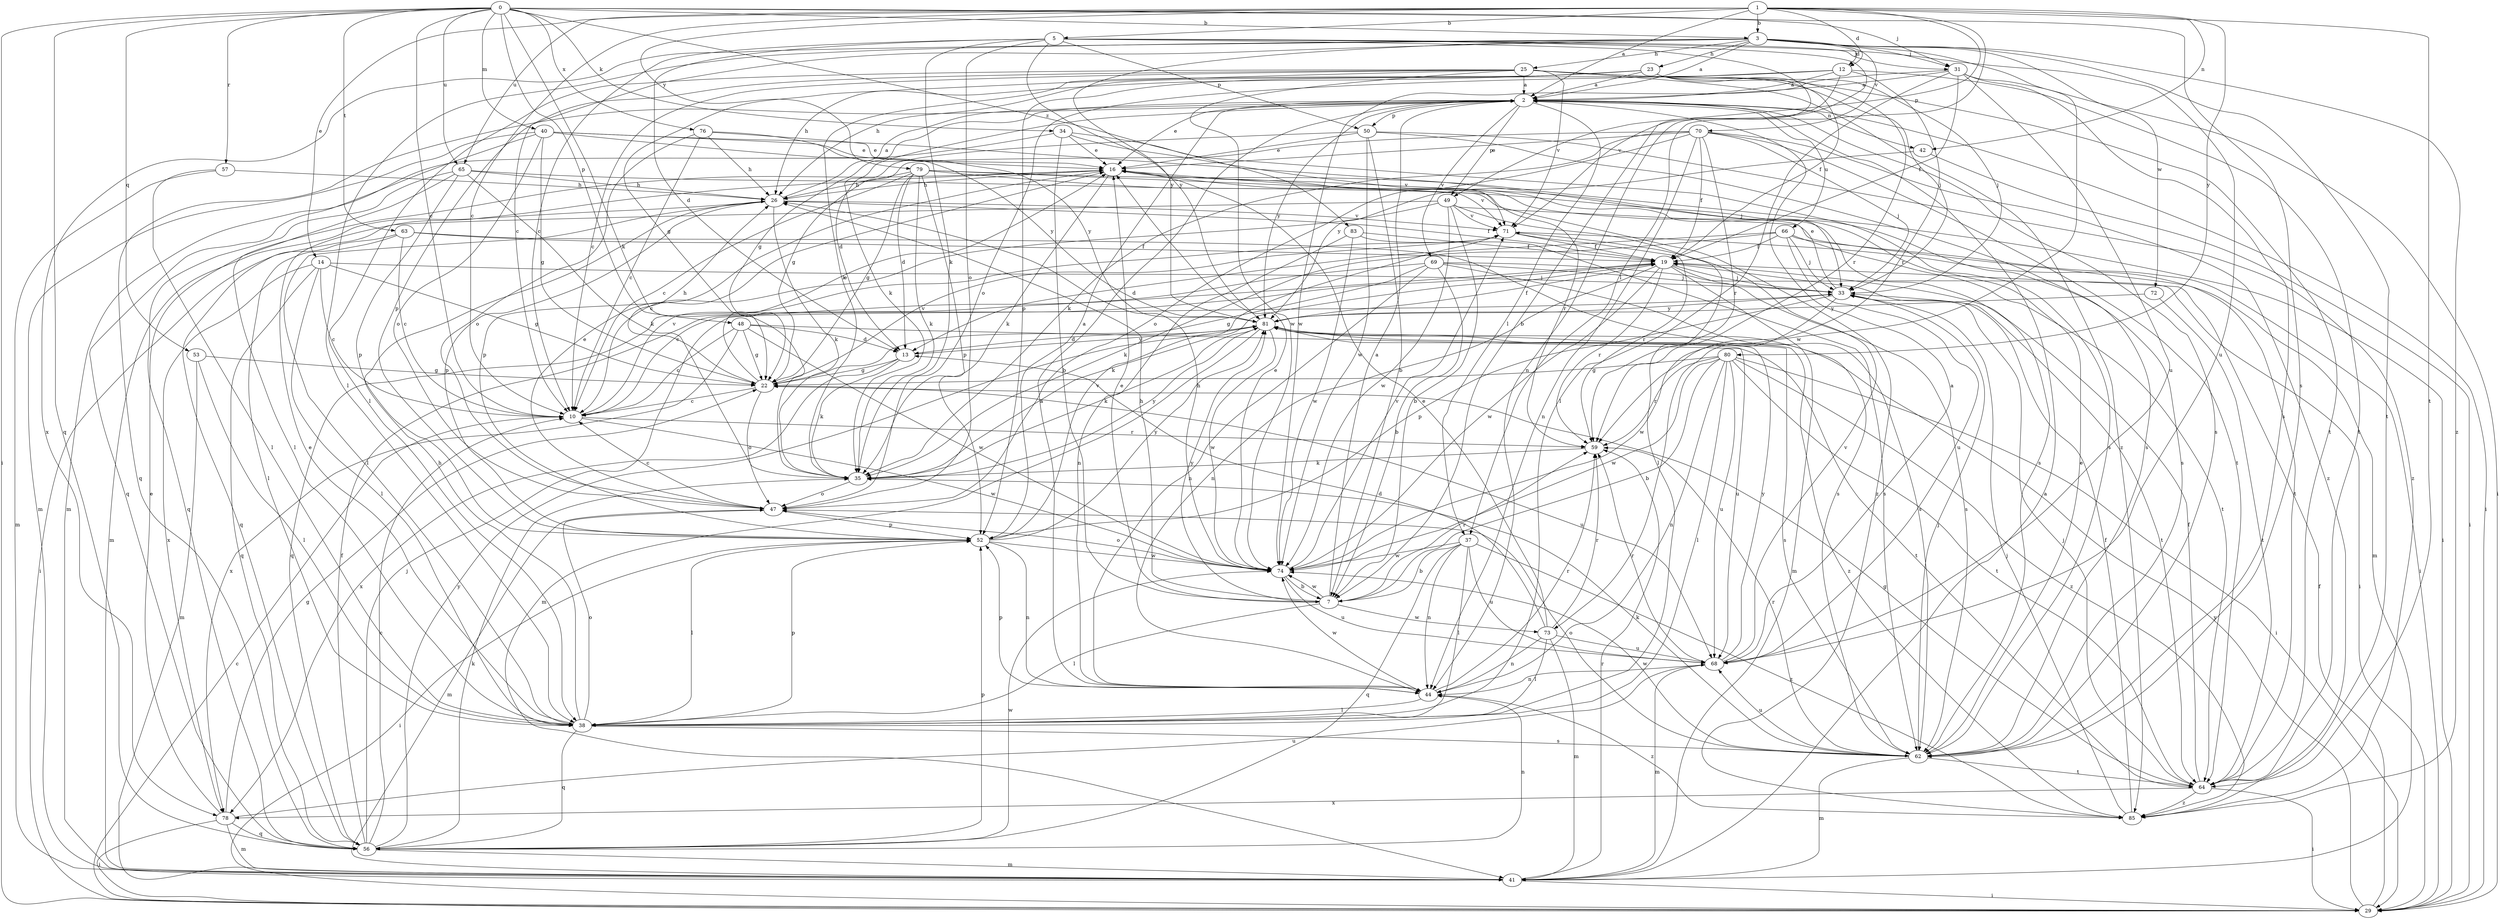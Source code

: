 strict digraph  {
0;
1;
2;
3;
5;
7;
10;
12;
13;
14;
16;
19;
22;
23;
25;
26;
29;
31;
33;
34;
35;
37;
38;
40;
41;
42;
44;
47;
48;
49;
50;
52;
53;
56;
57;
59;
62;
63;
64;
65;
66;
68;
69;
70;
71;
72;
73;
74;
76;
78;
79;
80;
81;
83;
85;
0 -> 3  [label=b];
0 -> 10  [label=c];
0 -> 29  [label=i];
0 -> 31  [label=j];
0 -> 34  [label=k];
0 -> 35  [label=k];
0 -> 40  [label=m];
0 -> 48  [label=p];
0 -> 53  [label=q];
0 -> 56  [label=q];
0 -> 57  [label=r];
0 -> 62  [label=s];
0 -> 63  [label=t];
0 -> 65  [label=u];
0 -> 76  [label=x];
0 -> 83  [label=z];
1 -> 2  [label=a];
1 -> 3  [label=b];
1 -> 5  [label=b];
1 -> 10  [label=c];
1 -> 12  [label=d];
1 -> 14  [label=e];
1 -> 37  [label=l];
1 -> 42  [label=n];
1 -> 49  [label=p];
1 -> 64  [label=t];
1 -> 65  [label=u];
1 -> 79  [label=y];
1 -> 80  [label=y];
2 -> 16  [label=e];
2 -> 22  [label=g];
2 -> 29  [label=i];
2 -> 35  [label=k];
2 -> 37  [label=l];
2 -> 42  [label=n];
2 -> 49  [label=p];
2 -> 50  [label=p];
2 -> 56  [label=q];
2 -> 62  [label=s];
2 -> 66  [label=u];
2 -> 69  [label=v];
2 -> 81  [label=y];
3 -> 2  [label=a];
3 -> 10  [label=c];
3 -> 12  [label=d];
3 -> 23  [label=h];
3 -> 25  [label=h];
3 -> 31  [label=j];
3 -> 38  [label=l];
3 -> 64  [label=t];
3 -> 70  [label=v];
3 -> 72  [label=w];
3 -> 73  [label=w];
3 -> 78  [label=x];
3 -> 81  [label=y];
3 -> 85  [label=z];
5 -> 7  [label=b];
5 -> 10  [label=c];
5 -> 13  [label=d];
5 -> 31  [label=j];
5 -> 35  [label=k];
5 -> 44  [label=n];
5 -> 47  [label=o];
5 -> 50  [label=p];
5 -> 68  [label=u];
5 -> 81  [label=y];
7 -> 2  [label=a];
7 -> 16  [label=e];
7 -> 26  [label=h];
7 -> 38  [label=l];
7 -> 59  [label=r];
7 -> 73  [label=w];
7 -> 74  [label=w];
7 -> 81  [label=y];
10 -> 59  [label=r];
10 -> 71  [label=v];
10 -> 74  [label=w];
12 -> 2  [label=a];
12 -> 26  [label=h];
12 -> 47  [label=o];
12 -> 59  [label=r];
12 -> 64  [label=t];
12 -> 71  [label=v];
13 -> 22  [label=g];
13 -> 35  [label=k];
13 -> 78  [label=x];
13 -> 81  [label=y];
14 -> 10  [label=c];
14 -> 22  [label=g];
14 -> 33  [label=j];
14 -> 38  [label=l];
14 -> 56  [label=q];
14 -> 78  [label=x];
16 -> 26  [label=h];
16 -> 35  [label=k];
16 -> 52  [label=p];
16 -> 59  [label=r];
16 -> 62  [label=s];
19 -> 33  [label=j];
19 -> 35  [label=k];
19 -> 41  [label=m];
19 -> 44  [label=n];
19 -> 56  [label=q];
19 -> 59  [label=r];
19 -> 62  [label=s];
19 -> 74  [label=w];
22 -> 10  [label=c];
22 -> 16  [label=e];
22 -> 26  [label=h];
22 -> 47  [label=o];
22 -> 68  [label=u];
22 -> 71  [label=v];
23 -> 2  [label=a];
23 -> 19  [label=f];
23 -> 26  [label=h];
23 -> 33  [label=j];
23 -> 35  [label=k];
23 -> 52  [label=p];
23 -> 59  [label=r];
25 -> 2  [label=a];
25 -> 10  [label=c];
25 -> 22  [label=g];
25 -> 33  [label=j];
25 -> 38  [label=l];
25 -> 52  [label=p];
25 -> 64  [label=t];
25 -> 71  [label=v];
25 -> 74  [label=w];
25 -> 85  [label=z];
26 -> 2  [label=a];
26 -> 19  [label=f];
26 -> 35  [label=k];
26 -> 38  [label=l];
26 -> 41  [label=m];
26 -> 52  [label=p];
26 -> 71  [label=v];
29 -> 10  [label=c];
29 -> 19  [label=f];
29 -> 81  [label=y];
31 -> 2  [label=a];
31 -> 19  [label=f];
31 -> 29  [label=i];
31 -> 38  [label=l];
31 -> 62  [label=s];
31 -> 68  [label=u];
31 -> 74  [label=w];
33 -> 16  [label=e];
33 -> 52  [label=p];
33 -> 64  [label=t];
33 -> 74  [label=w];
33 -> 81  [label=y];
34 -> 7  [label=b];
34 -> 16  [label=e];
34 -> 41  [label=m];
34 -> 62  [label=s];
34 -> 71  [label=v];
35 -> 47  [label=o];
35 -> 81  [label=y];
37 -> 7  [label=b];
37 -> 38  [label=l];
37 -> 44  [label=n];
37 -> 56  [label=q];
37 -> 68  [label=u];
37 -> 74  [label=w];
37 -> 85  [label=z];
38 -> 16  [label=e];
38 -> 26  [label=h];
38 -> 47  [label=o];
38 -> 52  [label=p];
38 -> 56  [label=q];
38 -> 62  [label=s];
40 -> 16  [label=e];
40 -> 22  [label=g];
40 -> 33  [label=j];
40 -> 41  [label=m];
40 -> 47  [label=o];
40 -> 56  [label=q];
40 -> 81  [label=y];
41 -> 2  [label=a];
41 -> 29  [label=i];
41 -> 59  [label=r];
42 -> 29  [label=i];
42 -> 81  [label=y];
44 -> 2  [label=a];
44 -> 38  [label=l];
44 -> 52  [label=p];
44 -> 59  [label=r];
44 -> 74  [label=w];
44 -> 85  [label=z];
47 -> 10  [label=c];
47 -> 16  [label=e];
47 -> 41  [label=m];
47 -> 52  [label=p];
48 -> 10  [label=c];
48 -> 13  [label=d];
48 -> 22  [label=g];
48 -> 64  [label=t];
48 -> 74  [label=w];
48 -> 78  [label=x];
49 -> 7  [label=b];
49 -> 10  [label=c];
49 -> 38  [label=l];
49 -> 56  [label=q];
49 -> 64  [label=t];
49 -> 71  [label=v];
49 -> 74  [label=w];
50 -> 7  [label=b];
50 -> 13  [label=d];
50 -> 16  [label=e];
50 -> 62  [label=s];
50 -> 74  [label=w];
50 -> 85  [label=z];
52 -> 2  [label=a];
52 -> 29  [label=i];
52 -> 38  [label=l];
52 -> 44  [label=n];
52 -> 71  [label=v];
52 -> 74  [label=w];
52 -> 81  [label=y];
53 -> 22  [label=g];
53 -> 38  [label=l];
53 -> 41  [label=m];
56 -> 10  [label=c];
56 -> 19  [label=f];
56 -> 33  [label=j];
56 -> 35  [label=k];
56 -> 41  [label=m];
56 -> 44  [label=n];
56 -> 52  [label=p];
56 -> 74  [label=w];
56 -> 81  [label=y];
57 -> 26  [label=h];
57 -> 38  [label=l];
57 -> 41  [label=m];
59 -> 35  [label=k];
62 -> 16  [label=e];
62 -> 33  [label=j];
62 -> 35  [label=k];
62 -> 41  [label=m];
62 -> 47  [label=o];
62 -> 59  [label=r];
62 -> 64  [label=t];
62 -> 68  [label=u];
62 -> 74  [label=w];
63 -> 10  [label=c];
63 -> 19  [label=f];
63 -> 29  [label=i];
63 -> 38  [label=l];
63 -> 62  [label=s];
64 -> 19  [label=f];
64 -> 22  [label=g];
64 -> 29  [label=i];
64 -> 33  [label=j];
64 -> 78  [label=x];
64 -> 85  [label=z];
65 -> 26  [label=h];
65 -> 35  [label=k];
65 -> 38  [label=l];
65 -> 52  [label=p];
65 -> 56  [label=q];
65 -> 85  [label=z];
66 -> 13  [label=d];
66 -> 19  [label=f];
66 -> 29  [label=i];
66 -> 33  [label=j];
66 -> 35  [label=k];
66 -> 64  [label=t];
66 -> 68  [label=u];
68 -> 2  [label=a];
68 -> 41  [label=m];
68 -> 44  [label=n];
68 -> 59  [label=r];
68 -> 71  [label=v];
68 -> 81  [label=y];
69 -> 7  [label=b];
69 -> 10  [label=c];
69 -> 22  [label=g];
69 -> 29  [label=i];
69 -> 33  [label=j];
69 -> 44  [label=n];
69 -> 62  [label=s];
70 -> 16  [label=e];
70 -> 19  [label=f];
70 -> 22  [label=g];
70 -> 33  [label=j];
70 -> 35  [label=k];
70 -> 44  [label=n];
70 -> 47  [label=o];
70 -> 59  [label=r];
70 -> 64  [label=t];
70 -> 85  [label=z];
71 -> 19  [label=f];
71 -> 41  [label=m];
71 -> 59  [label=r];
72 -> 64  [label=t];
72 -> 81  [label=y];
73 -> 13  [label=d];
73 -> 16  [label=e];
73 -> 38  [label=l];
73 -> 41  [label=m];
73 -> 44  [label=n];
73 -> 59  [label=r];
73 -> 68  [label=u];
74 -> 7  [label=b];
74 -> 16  [label=e];
74 -> 26  [label=h];
74 -> 47  [label=o];
74 -> 68  [label=u];
74 -> 71  [label=v];
76 -> 10  [label=c];
76 -> 16  [label=e];
76 -> 26  [label=h];
76 -> 47  [label=o];
76 -> 81  [label=y];
78 -> 16  [label=e];
78 -> 22  [label=g];
78 -> 29  [label=i];
78 -> 41  [label=m];
78 -> 56  [label=q];
78 -> 68  [label=u];
79 -> 10  [label=c];
79 -> 13  [label=d];
79 -> 22  [label=g];
79 -> 26  [label=h];
79 -> 29  [label=i];
79 -> 35  [label=k];
79 -> 52  [label=p];
79 -> 62  [label=s];
79 -> 71  [label=v];
80 -> 7  [label=b];
80 -> 22  [label=g];
80 -> 29  [label=i];
80 -> 38  [label=l];
80 -> 44  [label=n];
80 -> 59  [label=r];
80 -> 64  [label=t];
80 -> 68  [label=u];
80 -> 74  [label=w];
80 -> 85  [label=z];
81 -> 13  [label=d];
81 -> 19  [label=f];
81 -> 35  [label=k];
81 -> 41  [label=m];
81 -> 62  [label=s];
81 -> 68  [label=u];
81 -> 74  [label=w];
81 -> 85  [label=z];
83 -> 19  [label=f];
83 -> 44  [label=n];
83 -> 62  [label=s];
83 -> 74  [label=w];
85 -> 19  [label=f];
85 -> 33  [label=j];
}
